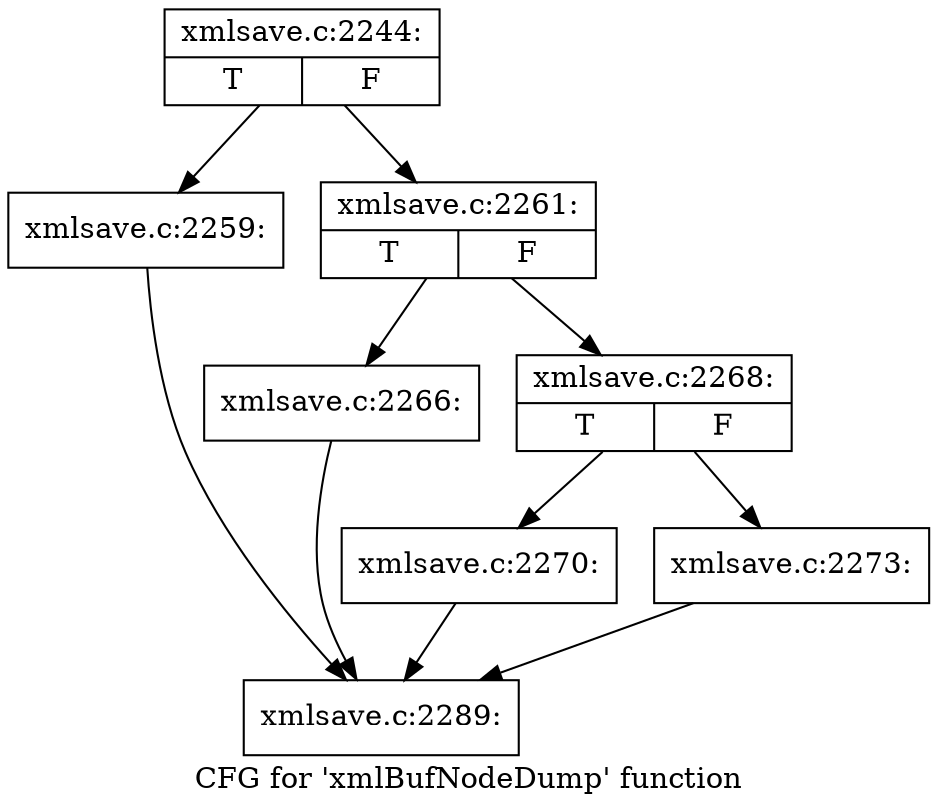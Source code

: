 digraph "CFG for 'xmlBufNodeDump' function" {
	label="CFG for 'xmlBufNodeDump' function";

	Node0x5750210 [shape=record,label="{xmlsave.c:2244:|{<s0>T|<s1>F}}"];
	Node0x5750210 -> Node0x5757330;
	Node0x5750210 -> Node0x5757660;
	Node0x5757330 [shape=record,label="{xmlsave.c:2259:}"];
	Node0x5757330 -> Node0x5750440;
	Node0x5757660 [shape=record,label="{xmlsave.c:2261:|{<s0>T|<s1>F}}"];
	Node0x5757660 -> Node0x57573c0;
	Node0x5757660 -> Node0x5757410;
	Node0x57573c0 [shape=record,label="{xmlsave.c:2266:}"];
	Node0x57573c0 -> Node0x5750440;
	Node0x5757410 [shape=record,label="{xmlsave.c:2268:|{<s0>T|<s1>F}}"];
	Node0x5757410 -> Node0x57580f0;
	Node0x5757410 -> Node0x5758140;
	Node0x57580f0 [shape=record,label="{xmlsave.c:2270:}"];
	Node0x57580f0 -> Node0x5750440;
	Node0x5758140 [shape=record,label="{xmlsave.c:2273:}"];
	Node0x5758140 -> Node0x5750440;
	Node0x5750440 [shape=record,label="{xmlsave.c:2289:}"];
}
